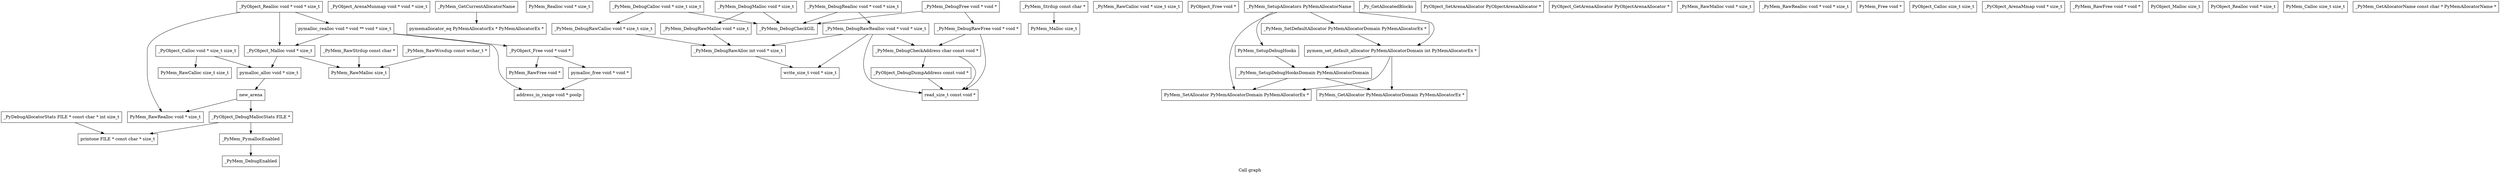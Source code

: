 digraph "Call graph" {
    label="Call graph"

    Node0x55c44a495750 [shape=record,label="{_PyDebugAllocatorStats  FILE *  const char *  int  size_t  }"];
    Node0x55c44a495750 -> Node0x55c44a4872c0
    Node0x55c44a4872c0 [shape=record,label="{printone  FILE *  const char *  size_t  }"];
    Node0x55c44a3db090 [shape=record,label="{_PyMem_RawWcsdup  const wchar_t *  }"];
    Node0x55c44a3db090 -> Node0x55c44a246740
    Node0x55c44a3862e0 [shape=record,label="{_PyObject_ArenaMunmap  void *  void *  size_t  }"];
    Node0x55c44a39fc30 [shape=record,label="{pymemallocator_eq  PyMemAllocatorEx *  PyMemAllocatorEx *  }"];
    Node0x55c44a3d5490 [shape=record,label="{PyMem_Realloc  void *  size_t  }"];
    Node0x55c44a4268b0 [shape=record,label="{_PyMem_DebugRawAlloc  int  void *  size_t  }"];
    Node0x55c44a4268b0 -> Node0x55c44a4241a0
    Node0x55c44a3cd1a0 [shape=record,label="{PyMem_Malloc  size_t  }"];
    Node0x55c44a307ef0 [shape=record,label="{_PyMem_RawCalloc  void *  size_t  size_t  }"];
    Node0x55c44a3371c0 [shape=record,label="{PyObject_Free  void *  }"];
    Node0x55c44a246740 [shape=record,label="{PyMem_RawMalloc  size_t  }"];
    Node0x55c44a4329b0 [shape=record,label="{_PyMem_DebugRawCalloc  void *  size_t  size_t  }"];
    Node0x55c44a4329b0 -> Node0x55c44a4268b0
    Node0x55c44a246c50 [shape=record,label="{PyMem_RawCalloc  size_t  size_t  }"];
    Node0x55c44a399010 [shape=record,label="{_PyMem_SetupAllocators  PyMemAllocatorName  }"];
    Node0x55c44a399010 -> Node0x55c44a321210
    Node0x55c44a399010 -> Node0x55c44a2af850
    Node0x55c44a399010 -> Node0x55c44a38a900
    Node0x55c44a399010 -> Node0x55c44a2f59a0
    Node0x55c44a337280 [shape=record,label="{_Py_GetAllocatedBlocks  }"];
    Node0x55c44a32a890 [shape=record,label="{PyObject_SetArenaAllocator  PyObjectArenaAllocator *  }"];
    Node0x55c44a2e9450 [shape=record,label="{_PyObject_DebugDumpAddress  const void *  }"];
    Node0x55c44a2e9450 -> Node0x55c44a41eb40
    Node0x55c44a321210 [shape=record,label="{PyMem_SetAllocator  PyMemAllocatorDomain  PyMemAllocatorEx *  }"];
    Node0x55c44a2af850 [shape=record,label="{PyMem_SetupDebugHooks  }"];
    Node0x55c44a2af850 -> Node0x55c44a3b3690
    Node0x55c44a3b1350 [shape=record,label="{_PyMem_PymallocEnabled  }"];
    Node0x55c44a3b1350 -> Node0x55c44a248f10
    Node0x55c44a2467c0 [shape=record,label="{PyObject_GetArenaAllocator  PyObjectArenaAllocator *  }"];
    Node0x55c44a3e2e60 [shape=record,label="{_PyMem_RawStrdup  const char *  }"];
    Node0x55c44a3e2e60 -> Node0x55c44a246740
    Node0x55c44a1baab0 [shape=record,label="{_PyMem_RawMalloc  void *  size_t  }"];
    Node0x55c44a45d1d0 [shape=record,label="{_PyMem_DebugRealloc  void *  void *  size_t  }"];
    Node0x55c44a45d1d0 -> Node0x55c44a438a80
    Node0x55c44a45d1d0 -> Node0x55c44a3b7830
    Node0x55c44a3093a0 [shape=record,label="{_PyMem_RawRealloc  void *  void *  size_t  }"];
    Node0x55c44a404b50 [shape=record,label="{_PyObject_Malloc  void *  size_t  }"];
    Node0x55c44a404b50 -> Node0x55c44a246740
    Node0x55c44a404b50 -> Node0x55c44a3fca10
    Node0x55c44a451e20 [shape=record,label="{_PyMem_DebugMalloc  void *  size_t  }"];
    Node0x55c44a451e20 -> Node0x55c44a42c3e0
    Node0x55c44a451e20 -> Node0x55c44a3b7830
    Node0x55c44a3d2d10 [shape=record,label="{PyMem_Free  void *  }"];
    Node0x55c44a3ebd10 [shape=record,label="{PyObject_Calloc  size_t  size_t  }"];
    Node0x55c44a2da100 [shape=record,label="{_PyObject_ArenaMmap  void *  size_t  }"];
    Node0x55c44a438530 [shape=record,label="{_PyMem_DebugRawFree  void *  void *  }"];
    Node0x55c44a438530 -> Node0x55c44a2e00b0
    Node0x55c44a438530 -> Node0x55c44a41eb40
    Node0x55c44a2d5b40 [shape=record,label="{_PyMem_RawFree  void *  void *  }"];
    Node0x55c44a41eb40 [shape=record,label="{read_size_t  const void *  }"];
    Node0x55c44a2f59a0 [shape=record,label="{_PyMem_SetDefaultAllocator  PyMemAllocatorDomain  PyMemAllocatorEx *  }"];
    Node0x55c44a2f59a0 -> Node0x55c44a38a900
    Node0x55c44a38a900 [shape=record,label="{pymem_set_default_allocator  PyMemAllocatorDomain  int  PyMemAllocatorEx *  }"];
    Node0x55c44a38a900 -> Node0x55c44a2af930
    Node0x55c44a38a900 -> Node0x55c44a321210
    Node0x55c44a38a900 -> Node0x55c44a3b3690
    Node0x55c44a2af930 [shape=record,label="{PyMem_GetAllocator  PyMemAllocatorDomain  PyMemAllocatorEx *  }"];
    Node0x55c44a438a80 [shape=record,label="{_PyMem_DebugRawRealloc  void *  void *  size_t  }"];
    Node0x55c44a438a80 -> Node0x55c44a2e00b0
    Node0x55c44a438a80 -> Node0x55c44a41eb40
    Node0x55c44a438a80 -> Node0x55c44a4241a0
    Node0x55c44a438a80 -> Node0x55c44a4268b0
    Node0x55c44a3a3070 [shape=record,label="{_PyMem_GetCurrentAllocatorName  }"];
    Node0x55c44a3a3070 -> Node0x55c44a39fc30
    Node0x55c44a3e5290 [shape=record,label="{_PyMem_Strdup  const char *  }"];
    Node0x55c44a3e5290 -> Node0x55c44a3cd1a0
    Node0x55c44a3e98e0 [shape=record,label="{PyObject_Malloc  size_t  }"];
    Node0x55c44a248f10 [shape=record,label="{_PyMem_DebugEnabled  }"];
    Node0x55c44a345680 [shape=record,label="{PyObject_Realloc  void *  size_t  }"];
    Node0x55c44a41c500 [shape=record,label="{_PyObject_Realloc  void *  void *  size_t  }"];
    Node0x55c44a41c500 -> Node0x55c44a3c55d0
    Node0x55c44a41c500 -> Node0x55c44a404b50
    Node0x55c44a41c500 -> Node0x55c44a4125a0
    Node0x55c44a345aa0 [shape=record,label="{new_arena  }"];
    Node0x55c44a345aa0 -> Node0x55c44a4a8af0
    Node0x55c44a345aa0 -> Node0x55c44a3c55d0
    Node0x55c44a3462e0 [shape=record,label="{address_in_range  void *  poolp  }"];
    Node0x55c44a3b3690 [shape=record,label="{_PyMem_SetupDebugHooksDomain  PyMemAllocatorDomain  }"];
    Node0x55c44a3b3690 -> Node0x55c44a2af930
    Node0x55c44a3b3690 -> Node0x55c44a321210
    Node0x55c44a453440 [shape=record,label="{_PyMem_DebugCalloc  void *  size_t  size_t  }"];
    Node0x55c44a453440 -> Node0x55c44a4329b0
    Node0x55c44a453440 -> Node0x55c44a3b7830
    Node0x55c44a3fca10 [shape=record,label="{pymalloc_alloc  void *  size_t  }"];
    Node0x55c44a3fca10 -> Node0x55c44a345aa0
    Node0x55c44a408190 [shape=record,label="{_PyObject_Calloc  void *  size_t  size_t  }"];
    Node0x55c44a408190 -> Node0x55c44a246c50
    Node0x55c44a408190 -> Node0x55c44a3fca10
    Node0x55c44a3c55d0 [shape=record,label="{PyMem_RawRealloc  void *  size_t  }"];
    Node0x55c44a4125a0 [shape=record,label="{pymalloc_realloc  void *  void **  void *  size_t  }"];
    Node0x55c44a4125a0 -> Node0x55c44a3462e0
    Node0x55c44a4125a0 -> Node0x55c44a404b50
    Node0x55c44a4125a0 -> Node0x55c44a40f170
    Node0x55c44a4a8af0 [shape=record,label="{_PyObject_DebugMallocStats  FILE *  }"];
    Node0x55c44a4a8af0 -> Node0x55c44a3b1350
    Node0x55c44a4a8af0 -> Node0x55c44a4872c0
    Node0x55c44a40a710 [shape=record,label="{pymalloc_free  void *  void *  }"];
    Node0x55c44a40a710 -> Node0x55c44a3462e0
    Node0x55c44a40f170 [shape=record,label="{_PyObject_Free  void *  void *  }"];
    Node0x55c44a40f170 -> Node0x55c44a3c7c20
    Node0x55c44a40f170 -> Node0x55c44a40a710
    Node0x55c44a4241a0 [shape=record,label="{write_size_t  void *  size_t  }"];
    Node0x55c44a3cd300 [shape=record,label="{PyMem_Calloc  size_t  size_t  }"];
    Node0x55c44a42c3e0 [shape=record,label="{_PyMem_DebugRawMalloc  void *  size_t  }"];
    Node0x55c44a42c3e0 -> Node0x55c44a4268b0
    Node0x55c44a3c7c20 [shape=record,label="{PyMem_RawFree  void *  }"];
    Node0x55c44a2e00b0 [shape=record,label="{_PyMem_DebugCheckAddress  char  const void *  }"];
    Node0x55c44a2e00b0 -> Node0x55c44a2e9450
    Node0x55c44a2e00b0 -> Node0x55c44a41eb40
    Node0x55c44a3b7830 [shape=record,label="{_PyMem_DebugCheckGIL  }"];
    Node0x55c44a2f6020 [shape=record,label="{_PyMem_GetAllocatorName  const char *  PyMemAllocatorName *  }"];
    Node0x55c44a457b20 [shape=record,label="{_PyMem_DebugFree  void *  void *  }"];
    Node0x55c44a457b20 -> Node0x55c44a438530
    Node0x55c44a457b20 -> Node0x55c44a3b7830
}
